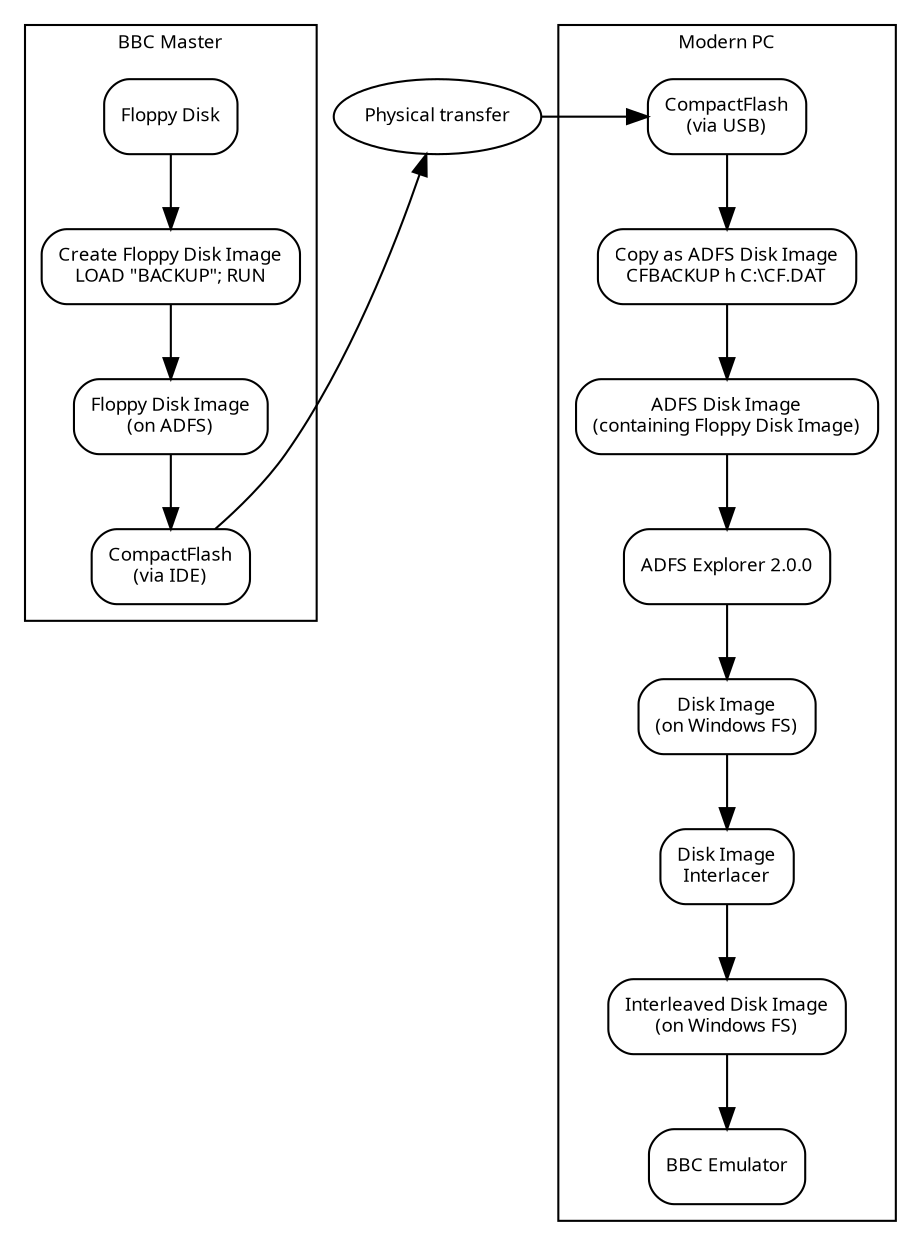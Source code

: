 digraph bbc_l1 {
 graph [fontsize=9 fontname="Verdana" 
 compound=true rankdir=TB splines=true];
 node [shape=box fontsize=9 fontname="Verdana" style="rounded"];
 edge [fontsize=9 fontname="Verdana"];

 subgraph cluster_bbc {
    edge[constraint=true];
    label="BBC Master";
     rank="same"; 
     fd [label="Floppy Disk"];
     backup [label="Create Floppy Disk Image\nLOAD \"BACKUP\"; RUN"]
     disk_images [label="Floppy Disk Image\n(on ADFS)"]
     cf_ide [label="CompactFlash\n(via IDE)"]
     fd -> backup;
     backup -> disk_images;
     disk_images -> cf_ide;
 }

 ide_usb[label="Physical transfer",shape=oval]

 // Overall linkage:
 // Invisible edge used to align the boxes:
// fd -> cf_usb;// [constraint=true, style=invis];
 //ide_usb -> cf_usb [constraint=false];
 edge[constraint=false];
 cf_ide -> ide_usb;
 ide_usb -> cf_usb;


 // None-aligning edge linking BBC output to the rest:
 //cf_ide -> ide_usb ;
 //ide_usb -> cf_usb [lhead=cluster_pc];
 //cf_ide -> ide_usb [constraint=false];//[ltail=cluster_bbc, lhead=cluster_transfer];// [label="Transfer CF Card"];

 subgraph cluster_pc {
    edge[constraint=true];
    label="Modern PC";
     rank="same"; 
     cf_usb [label="CompactFlash\n(via USB)"];
     cf_img [label="Copy as ADFS Disk Image\nCFBACKUP h C:\\CF.DAT"];
     disk_images_adfs [label="ADFS Disk Image\n(containing Floppy Disk Image)"];
     adfs_explorer [label="ADFS Explorer 2.0.0"]
     disk_images_pc [label="Disk Image\n(on Windows FS)"];     
     disk_image_inter [label="Disk Image\nInterlacer"];     
     idisk_images_pc [label="Interleaved Disk Image\n(on Windows FS)"];     
     emul [label="BBC Emulator"];
     cf_usb -> cf_img -> disk_images_adfs -> adfs_explorer -> disk_images_pc-> disk_image_inter -> idisk_images_pc -> emul;
 }

}

